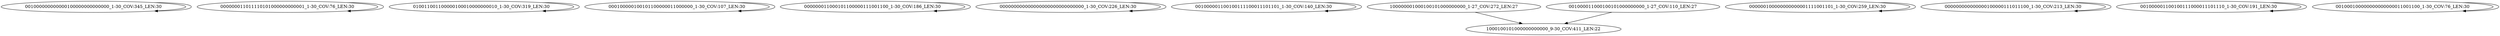 digraph G {
    "001000000000000100000000000000_1-30_COV:345_LEN:30" -> "001000000000000100000000000000_1-30_COV:345_LEN:30";
    "000000011011110101000000000001_1-30_COV:76_LEN:30" -> "000000011011110101000000000001_1-30_COV:76_LEN:30";
    "010011001100000100010000000010_1-30_COV:319_LEN:30" -> "010011001100000100010000000010_1-30_COV:319_LEN:30";
    "000100000100101100000011000000_1-30_COV:107_LEN:30" -> "000100000100101100000011000000_1-30_COV:107_LEN:30";
    "000000011000101100000111001100_1-30_COV:186_LEN:30" -> "000000011000101100000111001100_1-30_COV:186_LEN:30";
    "000000000000000000000000000000_1-30_COV:226_LEN:30" -> "000000000000000000000000000000_1-30_COV:226_LEN:30";
    "001000001100100111100011101101_1-30_COV:140_LEN:30" -> "001000001100100111100011101101_1-30_COV:140_LEN:30";
    "100000001000100101000000000_1-27_COV:272_LEN:27" -> "1000100101000000000000_9-30_COV:411_LEN:22";
    "000000100000000000001111001101_1-30_COV:259_LEN:30" -> "000000100000000000001111001101_1-30_COV:259_LEN:30";
    "001000011000100101000000000_1-27_COV:110_LEN:27" -> "1000100101000000000000_9-30_COV:411_LEN:22";
    "000000000000000100000111011100_1-30_COV:213_LEN:30" -> "000000000000000100000111011100_1-30_COV:213_LEN:30";
    "001000001100100111000011101110_1-30_COV:191_LEN:30" -> "001000001100100111000011101110_1-30_COV:191_LEN:30";
    "001000100000000000000011001100_1-30_COV:76_LEN:30" -> "001000100000000000000011001100_1-30_COV:76_LEN:30";
}
